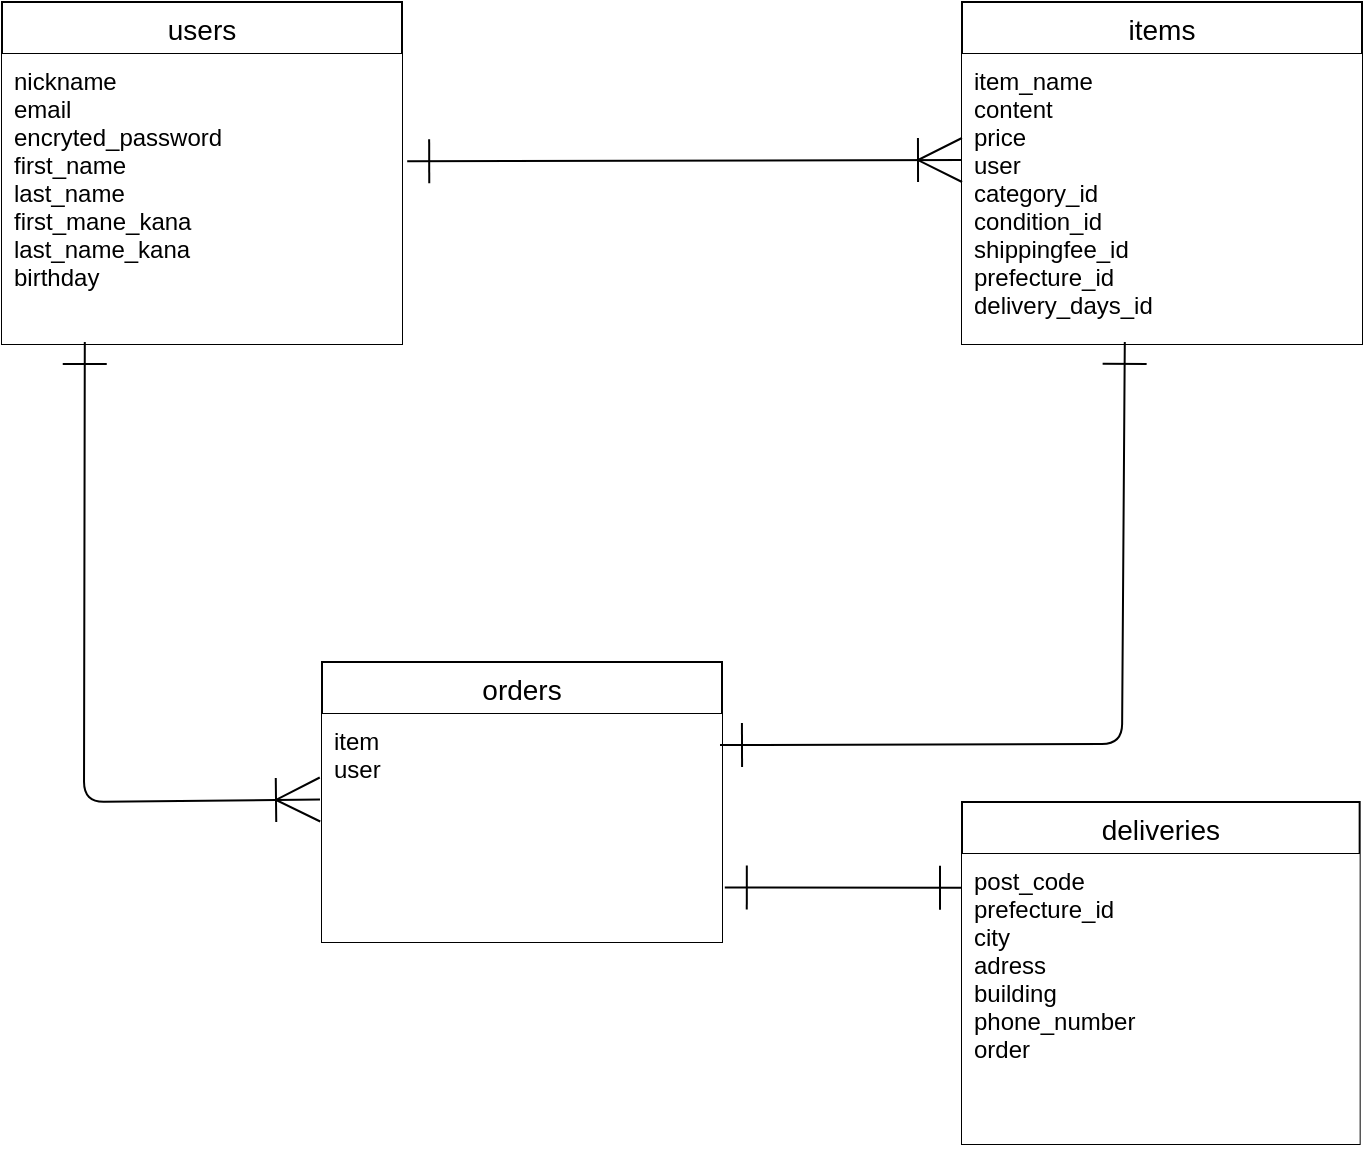 <mxfile>
    <diagram id="PbEivEJ52fipvO_Zywe6" name="ページ1">
        <mxGraphModel dx="1044" dy="832" grid="0" gridSize="10" guides="1" tooltips="1" connect="1" arrows="1" fold="1" page="1" pageScale="1" pageWidth="827" pageHeight="1169" background="#ffffff" math="0" shadow="0">
            <root>
                <mxCell id="0"/>
                <mxCell id="1" parent="0"/>
                <mxCell id="2" value="users" style="swimlane;fontStyle=0;childLayout=stackLayout;horizontal=1;startSize=26;horizontalStack=0;resizeParent=1;resizeParentMax=0;resizeLast=0;collapsible=1;marginBottom=0;align=center;fontSize=14;" vertex="1" parent="1">
                    <mxGeometry x="40" y="80" width="200" height="171" as="geometry"/>
                </mxCell>
                <mxCell id="3" value="nickname&#10;email&#10;encryted_password&#10;first_name&#10;last_name&#10;first_mane_kana&#10;last_name_kana&#10;birthday" style="text;spacingLeft=4;spacingRight=4;overflow=hidden;rotatable=0;points=[[0,0.5],[1,0.5]];portConstraint=eastwest;fontSize=12;fillColor=default;" vertex="1" parent="2">
                    <mxGeometry y="26" width="200" height="145" as="geometry"/>
                </mxCell>
                <mxCell id="7" value="items" style="swimlane;fontStyle=0;childLayout=stackLayout;horizontal=1;startSize=26;horizontalStack=0;resizeParent=1;resizeParentMax=0;resizeLast=0;collapsible=1;marginBottom=0;align=center;fontSize=14;" vertex="1" parent="1">
                    <mxGeometry x="520" y="80" width="200" height="171" as="geometry"/>
                </mxCell>
                <mxCell id="8" value="item_name&#10;content&#10;price&#10;user&#10;category_id&#10;condition_id&#10;shippingfee_id&#10;prefecture_id&#10;delivery_days_id" style="text;strokeColor=none;fillColor=default;spacingLeft=4;spacingRight=4;overflow=hidden;rotatable=0;points=[[0,0.5],[1,0.5]];portConstraint=eastwest;fontSize=12;" vertex="1" parent="7">
                    <mxGeometry y="26" width="200" height="145" as="geometry"/>
                </mxCell>
                <mxCell id="10" style="edgeStyle=none;html=1;targetPerimeterSpacing=0;endArrow=ERone;endFill=0;endSize=20;startArrow=ERoneToMany;startFill=0;entryX=1.013;entryY=0.37;entryDx=0;entryDy=0;entryPerimeter=0;startSize=20;strokeColor=#000000;" edge="1" parent="1" target="3">
                    <mxGeometry relative="1" as="geometry">
                        <mxPoint x="520" y="159" as="sourcePoint"/>
                        <mxPoint x="250" y="160" as="targetPoint"/>
                    </mxGeometry>
                </mxCell>
                <mxCell id="11" value="orders" style="swimlane;fontStyle=0;childLayout=stackLayout;horizontal=1;startSize=26;horizontalStack=0;resizeParent=1;resizeParentMax=0;resizeLast=0;collapsible=1;marginBottom=0;align=center;fontSize=14;fontFamily=Helvetica;fontColor=default;" vertex="1" parent="1">
                    <mxGeometry x="200" y="410" width="200" height="140" as="geometry"/>
                </mxCell>
                <mxCell id="12" value="item&#10;user" style="text;strokeColor=none;fillColor=default;spacingLeft=4;spacingRight=4;overflow=hidden;rotatable=0;points=[[0,0.5],[1,0.5]];portConstraint=eastwest;fontSize=12;fontFamily=Helvetica;fontColor=default;" vertex="1" parent="11">
                    <mxGeometry y="26" width="200" height="114" as="geometry"/>
                </mxCell>
                <mxCell id="15" value="deliveries" style="swimlane;fontStyle=0;childLayout=stackLayout;horizontal=1;startSize=26;horizontalStack=0;resizeParent=1;resizeParentMax=0;resizeLast=0;collapsible=1;marginBottom=0;align=center;fontSize=14;fontFamily=Helvetica;fontColor=default;aspect=fixed;" vertex="1" parent="1">
                    <mxGeometry x="520" y="480" width="198.83" height="171" as="geometry"/>
                </mxCell>
                <mxCell id="16" value="post_code&#10;prefecture_id&#10;city&#10;adress&#10;building&#10;phone_number&#10;order" style="text;strokeColor=none;fillColor=default;spacingLeft=4;spacingRight=4;overflow=hidden;rotatable=0;points=[[0,0.5],[1,0.5]];portConstraint=eastwest;fontSize=12;fontFamily=Helvetica;fontColor=default;aspect=fixed;" vertex="1" parent="15">
                    <mxGeometry y="26" width="198.83" height="145" as="geometry"/>
                </mxCell>
                <mxCell id="20" style="edgeStyle=none;rounded=1;html=1;entryX=0.207;entryY=0.993;entryDx=0;entryDy=0;entryPerimeter=0;labelBackgroundColor=default;fontFamily=Helvetica;fontSize=11;fontColor=default;startArrow=ERoneToMany;startFill=0;endArrow=ERone;endFill=0;startSize=20;endSize=20;targetPerimeterSpacing=0;strokeColor=#000000;exitX=-0.005;exitY=0.375;exitDx=0;exitDy=0;exitPerimeter=0;" edge="1" parent="1" source="12" target="3">
                    <mxGeometry relative="1" as="geometry">
                        <Array as="points">
                            <mxPoint x="81" y="480"/>
                        </Array>
                    </mxGeometry>
                </mxCell>
                <mxCell id="21" style="edgeStyle=none;rounded=1;html=1;labelBackgroundColor=default;fontFamily=Helvetica;fontSize=11;fontColor=default;startArrow=ERone;startFill=0;endArrow=ERone;endFill=0;startSize=20;endSize=20;targetPerimeterSpacing=0;strokeColor=#000000;entryX=0.995;entryY=0.136;entryDx=0;entryDy=0;entryPerimeter=0;exitX=0.407;exitY=0.993;exitDx=0;exitDy=0;exitPerimeter=0;" edge="1" parent="1" source="8" target="12">
                    <mxGeometry relative="1" as="geometry">
                        <mxPoint x="410" y="480" as="targetPoint"/>
                        <Array as="points">
                            <mxPoint x="600" y="451"/>
                        </Array>
                    </mxGeometry>
                </mxCell>
                <mxCell id="22" style="edgeStyle=none;rounded=1;html=1;exitX=1.007;exitY=0.761;exitDx=0;exitDy=0;labelBackgroundColor=default;fontFamily=Helvetica;fontSize=11;fontColor=default;startArrow=ERone;startFill=0;endArrow=ERone;endFill=0;startSize=20;endSize=20;targetPerimeterSpacing=0;strokeColor=#000000;exitPerimeter=0;entryX=0;entryY=0.116;entryDx=0;entryDy=0;entryPerimeter=0;" edge="1" parent="1" source="12" target="16">
                    <mxGeometry relative="1" as="geometry"/>
                </mxCell>
            </root>
        </mxGraphModel>
    </diagram>
</mxfile>